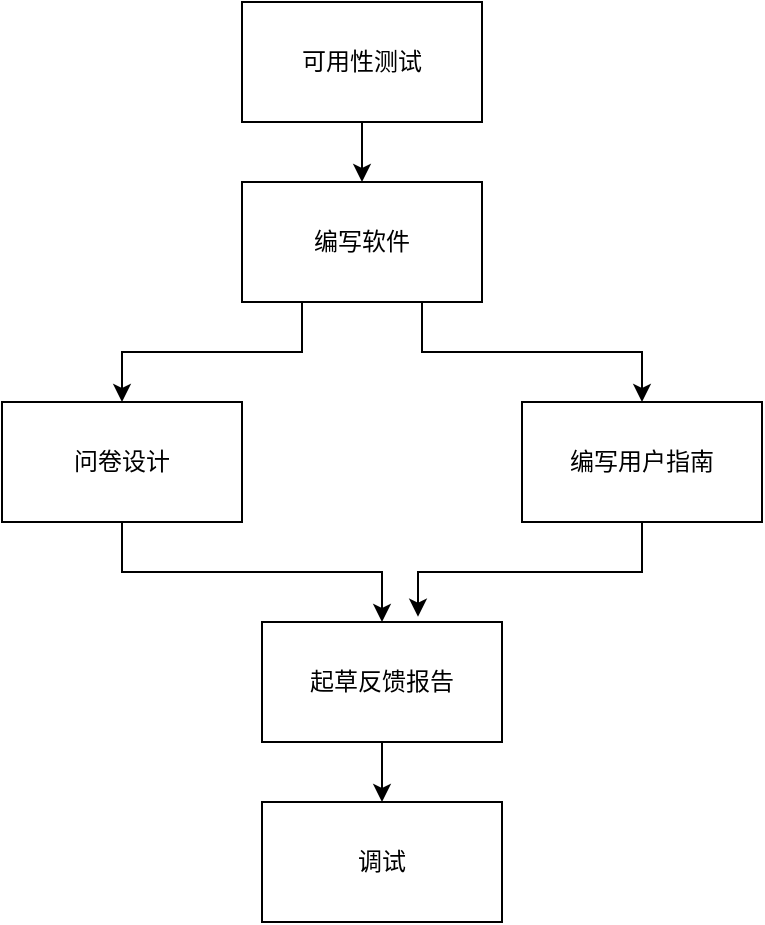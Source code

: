 <mxfile version="14.4.8" type="github">
  <diagram id="tyTrOc49m1w_2Mptfu5p" name="Page-1">
    <mxGraphModel dx="782" dy="469" grid="1" gridSize="10" guides="1" tooltips="1" connect="1" arrows="1" fold="1" page="1" pageScale="1" pageWidth="827" pageHeight="1169" math="0" shadow="0">
      <root>
        <mxCell id="0" />
        <mxCell id="1" parent="0" />
        <mxCell id="JpLIe5kng9SGEBmLXfT2-7" style="edgeStyle=orthogonalEdgeStyle;rounded=0;orthogonalLoop=1;jettySize=auto;html=1;exitX=0.5;exitY=1;exitDx=0;exitDy=0;entryX=0.5;entryY=0;entryDx=0;entryDy=0;" edge="1" parent="1" source="JpLIe5kng9SGEBmLXfT2-1" target="JpLIe5kng9SGEBmLXfT2-2">
          <mxGeometry relative="1" as="geometry" />
        </mxCell>
        <mxCell id="JpLIe5kng9SGEBmLXfT2-1" value="可用性测试" style="rounded=0;whiteSpace=wrap;html=1;" vertex="1" parent="1">
          <mxGeometry x="330" y="40" width="120" height="60" as="geometry" />
        </mxCell>
        <mxCell id="JpLIe5kng9SGEBmLXfT2-8" style="edgeStyle=orthogonalEdgeStyle;rounded=0;orthogonalLoop=1;jettySize=auto;html=1;exitX=0.25;exitY=1;exitDx=0;exitDy=0;" edge="1" parent="1" source="JpLIe5kng9SGEBmLXfT2-2" target="JpLIe5kng9SGEBmLXfT2-5">
          <mxGeometry relative="1" as="geometry" />
        </mxCell>
        <mxCell id="JpLIe5kng9SGEBmLXfT2-9" style="edgeStyle=orthogonalEdgeStyle;rounded=0;orthogonalLoop=1;jettySize=auto;html=1;exitX=0.75;exitY=1;exitDx=0;exitDy=0;entryX=0.5;entryY=0;entryDx=0;entryDy=0;" edge="1" parent="1" source="JpLIe5kng9SGEBmLXfT2-2" target="JpLIe5kng9SGEBmLXfT2-4">
          <mxGeometry relative="1" as="geometry" />
        </mxCell>
        <mxCell id="JpLIe5kng9SGEBmLXfT2-2" value="编写软件" style="rounded=0;whiteSpace=wrap;html=1;" vertex="1" parent="1">
          <mxGeometry x="330" y="130" width="120" height="60" as="geometry" />
        </mxCell>
        <mxCell id="JpLIe5kng9SGEBmLXfT2-3" value="调试" style="rounded=0;whiteSpace=wrap;html=1;" vertex="1" parent="1">
          <mxGeometry x="340" y="440" width="120" height="60" as="geometry" />
        </mxCell>
        <mxCell id="JpLIe5kng9SGEBmLXfT2-11" style="edgeStyle=orthogonalEdgeStyle;rounded=0;orthogonalLoop=1;jettySize=auto;html=1;exitX=0.5;exitY=1;exitDx=0;exitDy=0;entryX=0.65;entryY=-0.044;entryDx=0;entryDy=0;entryPerimeter=0;" edge="1" parent="1" source="JpLIe5kng9SGEBmLXfT2-4" target="JpLIe5kng9SGEBmLXfT2-6">
          <mxGeometry relative="1" as="geometry" />
        </mxCell>
        <mxCell id="JpLIe5kng9SGEBmLXfT2-4" value="编写用户指南" style="rounded=0;whiteSpace=wrap;html=1;" vertex="1" parent="1">
          <mxGeometry x="470" y="240" width="120" height="60" as="geometry" />
        </mxCell>
        <mxCell id="JpLIe5kng9SGEBmLXfT2-10" style="edgeStyle=orthogonalEdgeStyle;rounded=0;orthogonalLoop=1;jettySize=auto;html=1;exitX=0.5;exitY=1;exitDx=0;exitDy=0;entryX=0.5;entryY=0;entryDx=0;entryDy=0;" edge="1" parent="1" source="JpLIe5kng9SGEBmLXfT2-5" target="JpLIe5kng9SGEBmLXfT2-6">
          <mxGeometry relative="1" as="geometry">
            <Array as="points">
              <mxPoint x="270" y="325" />
              <mxPoint x="400" y="325" />
            </Array>
          </mxGeometry>
        </mxCell>
        <mxCell id="JpLIe5kng9SGEBmLXfT2-5" value="问卷设计" style="rounded=0;whiteSpace=wrap;html=1;" vertex="1" parent="1">
          <mxGeometry x="210" y="240" width="120" height="60" as="geometry" />
        </mxCell>
        <mxCell id="JpLIe5kng9SGEBmLXfT2-12" style="edgeStyle=orthogonalEdgeStyle;rounded=0;orthogonalLoop=1;jettySize=auto;html=1;exitX=0.5;exitY=1;exitDx=0;exitDy=0;entryX=0.5;entryY=0;entryDx=0;entryDy=0;" edge="1" parent="1" source="JpLIe5kng9SGEBmLXfT2-6" target="JpLIe5kng9SGEBmLXfT2-3">
          <mxGeometry relative="1" as="geometry" />
        </mxCell>
        <mxCell id="JpLIe5kng9SGEBmLXfT2-6" value="起草反馈报告" style="rounded=0;whiteSpace=wrap;html=1;" vertex="1" parent="1">
          <mxGeometry x="340" y="350" width="120" height="60" as="geometry" />
        </mxCell>
      </root>
    </mxGraphModel>
  </diagram>
</mxfile>
